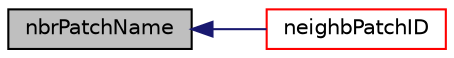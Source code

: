 digraph "nbrPatchName"
{
  bgcolor="transparent";
  edge [fontname="Helvetica",fontsize="10",labelfontname="Helvetica",labelfontsize="10"];
  node [fontname="Helvetica",fontsize="10",shape=record];
  rankdir="LR";
  Node1 [label="nbrPatchName",height=0.2,width=0.4,color="black", fillcolor="grey75", style="filled", fontcolor="black"];
  Node1 -> Node2 [dir="back",color="midnightblue",fontsize="10",style="solid",fontname="Helvetica"];
  Node2 [label="neighbPatchID",height=0.2,width=0.4,color="red",URL="$a02165.html#a5c827b6fffa3dadbe60d9d74ec9140d8",tooltip="Neighbour patch ID. "];
}
